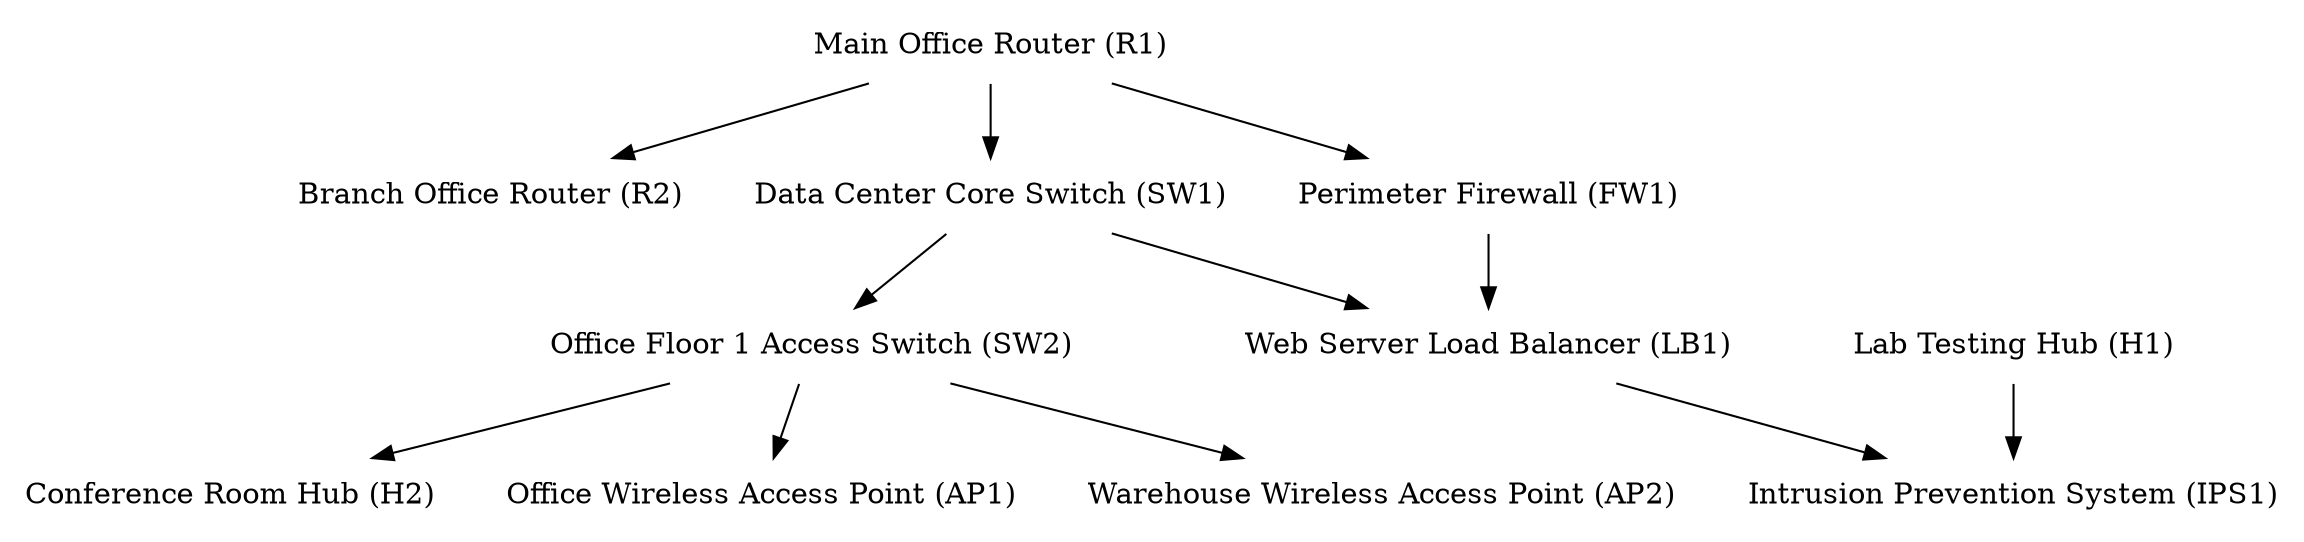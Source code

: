 digraph "G" {
  "r1" [
    shape = "none";
    image = "/home/kaiserace/Workspaces/clan-network-map/public/image.png";
    label = "Main Office Router (R1)";
    URL = "./r1";
  ];
  "r2" [
    shape = "none";
    image = "/home/kaiserace/Workspaces/clan-network-map/public/image.png";
    label = "Branch Office Router (R2)";
    URL = "./r2";
  ];
  "sw1" [
    shape = "none";
    image = "/home/kaiserace/Workspaces/clan-network-map/public/image.png";
    label = "Data Center Core Switch (SW1)";
    URL = "./sw1";
  ];
  "sw2" [
    shape = "none";
    image = "/home/kaiserace/Workspaces/clan-network-map/public/image.png";
    label = "Office Floor 1 Access Switch (SW2)";
    URL = "./sw2";
  ];
  "h1" [
    shape = "none";
    image = "/home/kaiserace/Workspaces/clan-network-map/public/image.png";
    label = "Lab Testing Hub (H1)";
    URL = "./h1";
  ];
  "h2" [
    shape = "none";
    image = "/home/kaiserace/Workspaces/clan-network-map/public/image.png";
    label = "Conference Room Hub (H2)";
    URL = "./h2";
  ];
  "ap1" [
    shape = "none";
    image = "/home/kaiserace/Workspaces/clan-network-map/public/image.png";
    label = "Office Wireless Access Point (AP1)";
    URL = "./ap1";
  ];
  "ap2" [
    shape = "none";
    image = "/home/kaiserace/Workspaces/clan-network-map/public/image.png";
    label = "Warehouse Wireless Access Point (AP2)";
    URL = "./ap2";
  ];
  "fw1" [
    shape = "none";
    image = "/home/kaiserace/Workspaces/clan-network-map/public/image.png";
    label = "Perimeter Firewall (FW1)";
    URL = "./fw1";
  ];
  "lb1" [
    shape = "none";
    image = "/home/kaiserace/Workspaces/clan-network-map/public/image.png";
    label = "Web Server Load Balancer (LB1)";
    URL = "./lb1";
  ];
  "ips1" [
    shape = "none";
    image = "/home/kaiserace/Workspaces/clan-network-map/public/image.png";
    label = "Intrusion Prevention System (IPS1)";
    URL = "./ips1";
  ];
  "r1" -> "sw1" [
    label = "";
    class = "";
  ];
  "r1" -> "fw1" [
    label = "";
    class = "";
  ];
  "r1" -> "r2" [
    label = "";
    class = "";
  ];
  "sw1" -> "sw2" [
    label = "";
    class = "";
  ];
  "sw1" -> "lb1" [
    label = "";
    class = "";
  ];
  "sw2" -> "ap1" [
    label = "";
    class = "";
  ];
  "sw2" -> "h2" [
    label = "";
    class = "";
  ];
  "sw2" -> "ap2" [
    label = "";
    class = "";
  ];
  "h1" -> "ips1" [
    label = "";
    class = "";
  ];
  "fw1" -> "lb1" [
    label = "";
    class = "";
  ];
  "lb1" -> "ips1" [
    label = "";
    class = "";
  ];
}
